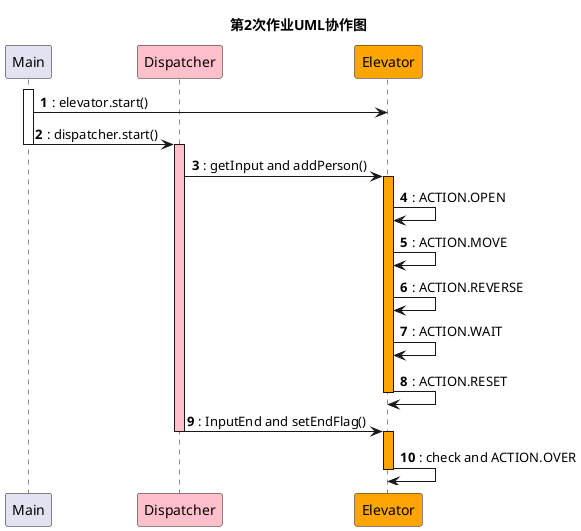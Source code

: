 @startuml
title 第2次作业UML协作图
autonumber
participant Main
participant Dispatcher #pink
participant Elevator #orange
activate Main
Main -> Elevator : : elevator.start()
Main -> Dispatcher: : dispatcher.start()
deactivate Main
activate Dispatcher #pink
Dispatcher -> Elevator : : getInput and addPerson()
activate Elevator #orange
Elevator -> Elevator : : ACTION.OPEN
Elevator -> Elevator : : ACTION.MOVE
Elevator -> Elevator : : ACTION.REVERSE
Elevator -> Elevator : : ACTION.WAIT
Elevator -> Elevator : : ACTION.RESET
deactivate Elevator
Dispatcher -> Elevator : : InputEnd and setEndFlag()
deactivate Dispatcher
activate Elevator #orange
Elevator -> Elevator : : check and ACTION.OVER
deactivate Elevator

@enduml
